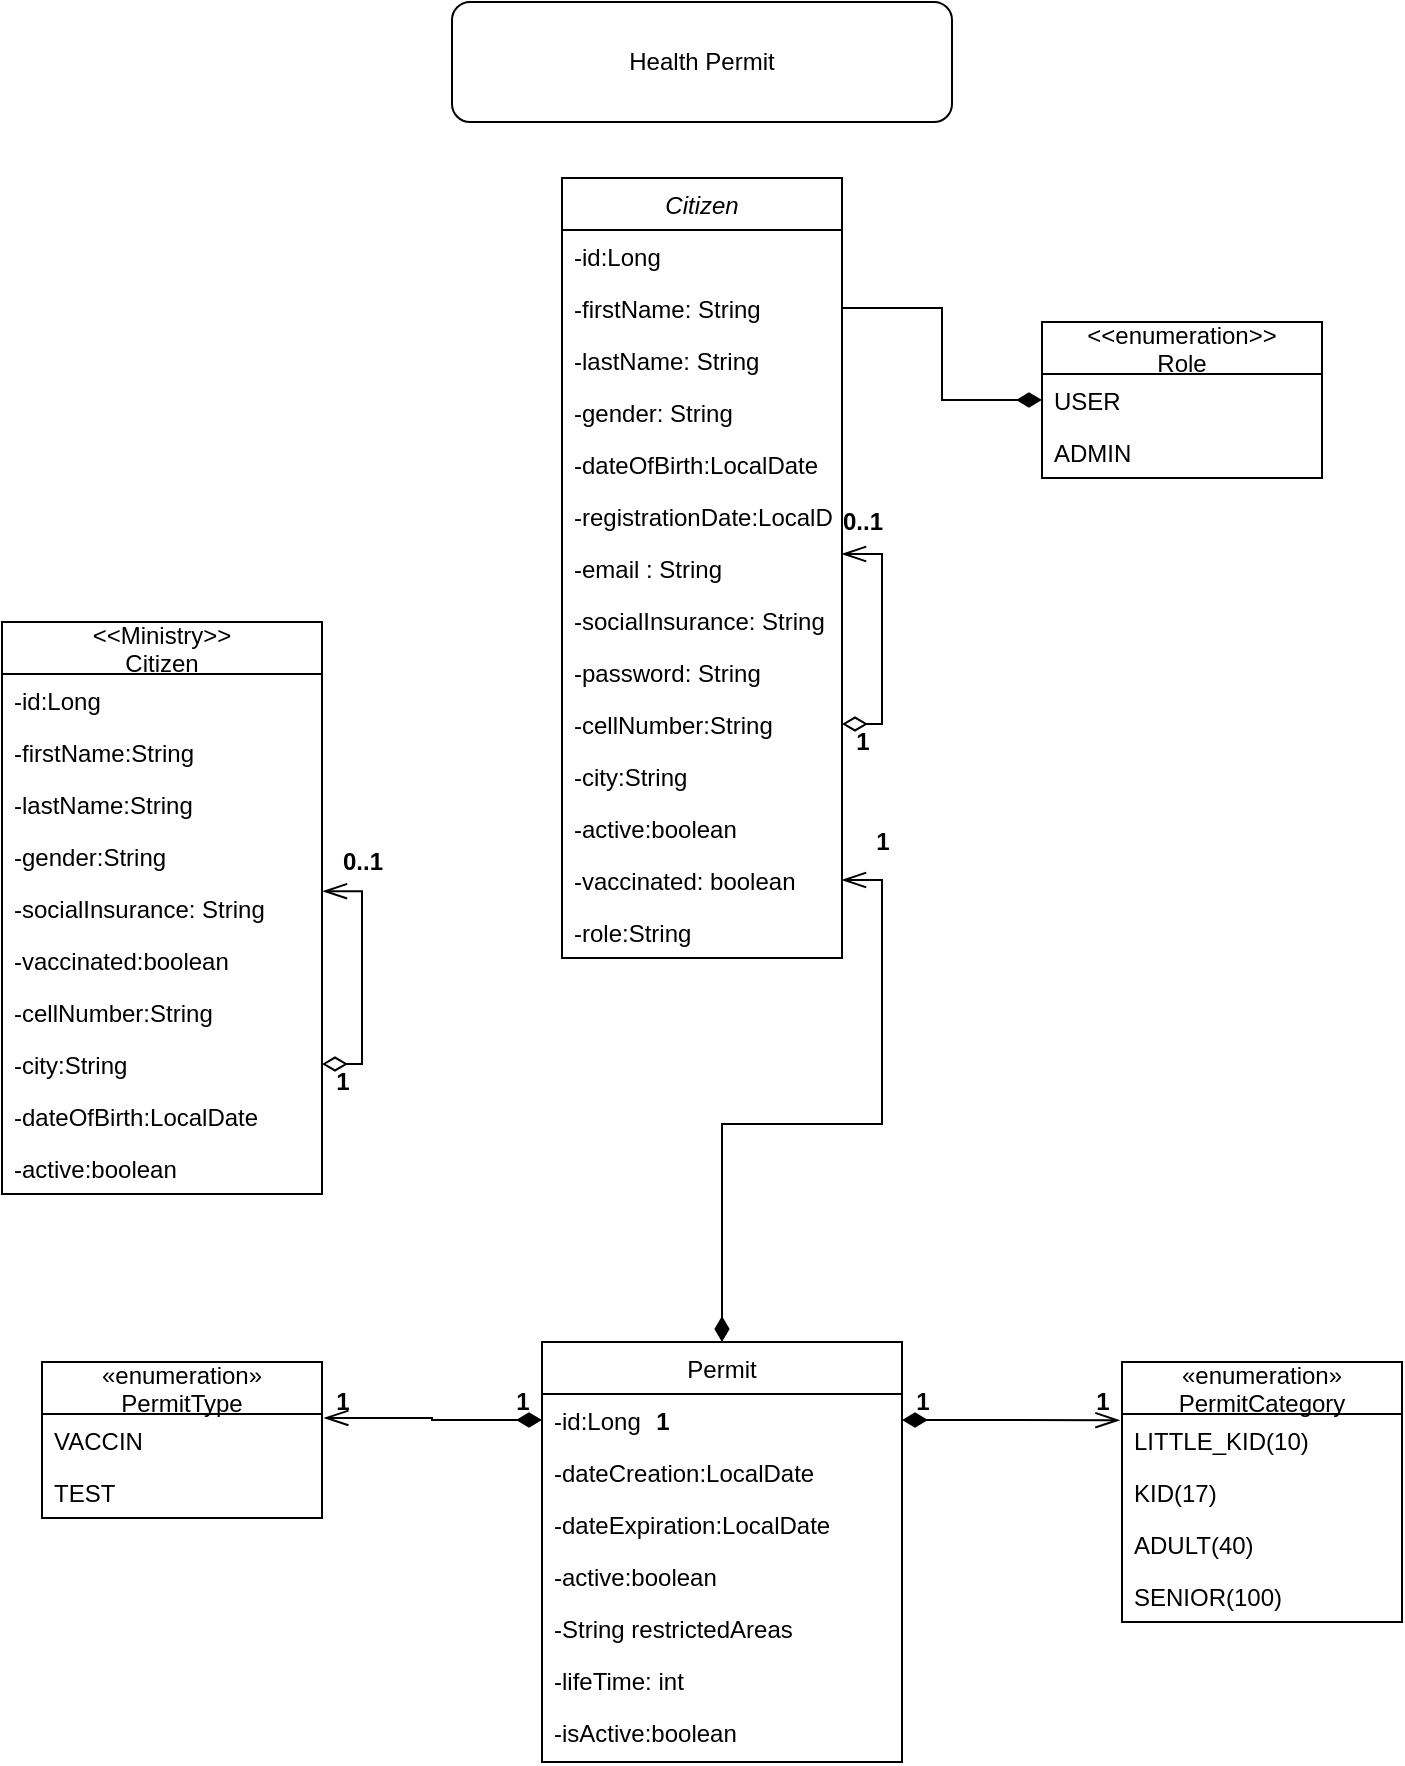 <mxfile version="14.6.3" type="device"><diagram id="C5RBs43oDa-KdzZeNtuy" name="Page-1"><mxGraphModel dx="1038" dy="1660" grid="1" gridSize="10" guides="1" tooltips="1" connect="1" arrows="1" fold="1" page="1" pageScale="1" pageWidth="827" pageHeight="1169" math="0" shadow="0"><root><mxCell id="WIyWlLk6GJQsqaUBKTNV-0"/><mxCell id="WIyWlLk6GJQsqaUBKTNV-1" parent="WIyWlLk6GJQsqaUBKTNV-0"/><mxCell id="zkfFHV4jXpPFQw0GAbJ--0" value="Citizen&#10;" style="swimlane;fontStyle=2;align=center;verticalAlign=top;childLayout=stackLayout;horizontal=1;startSize=26;horizontalStack=0;resizeParent=1;resizeLast=0;collapsible=1;marginBottom=0;rounded=0;shadow=0;strokeWidth=1;" parent="WIyWlLk6GJQsqaUBKTNV-1" vertex="1"><mxGeometry x="360" y="-312" width="140" height="390" as="geometry"><mxRectangle x="230" y="140" width="160" height="26" as="alternateBounds"/></mxGeometry></mxCell><mxCell id="zkfFHV4jXpPFQw0GAbJ--1" value="-id:Long" style="text;align=left;verticalAlign=top;spacingLeft=4;spacingRight=4;overflow=hidden;rotatable=0;points=[[0,0.5],[1,0.5]];portConstraint=eastwest;" parent="zkfFHV4jXpPFQw0GAbJ--0" vertex="1"><mxGeometry y="26" width="140" height="26" as="geometry"/></mxCell><mxCell id="2YdecgAWM0gOLdA8qwO8-24" value="-firstName: String" style="text;align=left;verticalAlign=top;spacingLeft=4;spacingRight=4;overflow=hidden;rotatable=0;points=[[0,0.5],[1,0.5]];portConstraint=eastwest;" parent="zkfFHV4jXpPFQw0GAbJ--0" vertex="1"><mxGeometry y="52" width="140" height="26" as="geometry"/></mxCell><mxCell id="zkfFHV4jXpPFQw0GAbJ--2" value="-lastName: String" style="text;align=left;verticalAlign=top;spacingLeft=4;spacingRight=4;overflow=hidden;rotatable=0;points=[[0,0.5],[1,0.5]];portConstraint=eastwest;rounded=0;shadow=0;html=0;" parent="zkfFHV4jXpPFQw0GAbJ--0" vertex="1"><mxGeometry y="78" width="140" height="26" as="geometry"/></mxCell><mxCell id="zkfFHV4jXpPFQw0GAbJ--3" value="-gender: String" style="text;align=left;verticalAlign=top;spacingLeft=4;spacingRight=4;overflow=hidden;rotatable=0;points=[[0,0.5],[1,0.5]];portConstraint=eastwest;rounded=0;shadow=0;html=0;" parent="zkfFHV4jXpPFQw0GAbJ--0" vertex="1"><mxGeometry y="104" width="140" height="26" as="geometry"/></mxCell><mxCell id="2YdecgAWM0gOLdA8qwO8-7" value="-dateOfBirth:LocalDate" style="text;align=left;verticalAlign=top;spacingLeft=4;spacingRight=4;overflow=hidden;rotatable=0;points=[[0,0.5],[1,0.5]];portConstraint=eastwest;rounded=0;shadow=0;html=0;" parent="zkfFHV4jXpPFQw0GAbJ--0" vertex="1"><mxGeometry y="130" width="140" height="26" as="geometry"/></mxCell><mxCell id="KudnT3MUNTqgTPVOmRfX-0" value="-registrationDate:LocalDate" style="text;align=left;verticalAlign=top;spacingLeft=4;spacingRight=4;overflow=hidden;rotatable=0;points=[[0,0.5],[1,0.5]];portConstraint=eastwest;rounded=0;shadow=0;html=0;" parent="zkfFHV4jXpPFQw0GAbJ--0" vertex="1"><mxGeometry y="156" width="140" height="26" as="geometry"/></mxCell><mxCell id="2YdecgAWM0gOLdA8qwO8-19" value="-email : String" style="text;align=left;verticalAlign=top;spacingLeft=4;spacingRight=4;overflow=hidden;rotatable=0;points=[[0,0.5],[1,0.5]];portConstraint=eastwest;rounded=0;shadow=0;html=0;" parent="zkfFHV4jXpPFQw0GAbJ--0" vertex="1"><mxGeometry y="182" width="140" height="26" as="geometry"/></mxCell><mxCell id="IPCPrirVDOczmFAomlfk-0" value="-socialInsurance: String" style="text;align=left;verticalAlign=top;spacingLeft=4;spacingRight=4;overflow=hidden;rotatable=0;points=[[0,0.5],[1,0.5]];portConstraint=eastwest;rounded=0;shadow=0;html=0;" parent="zkfFHV4jXpPFQw0GAbJ--0" vertex="1"><mxGeometry y="208" width="140" height="26" as="geometry"/></mxCell><mxCell id="2YdecgAWM0gOLdA8qwO8-21" value="-password: String" style="text;align=left;verticalAlign=top;spacingLeft=4;spacingRight=4;overflow=hidden;rotatable=0;points=[[0,0.5],[1,0.5]];portConstraint=eastwest;rounded=0;shadow=0;html=0;" parent="zkfFHV4jXpPFQw0GAbJ--0" vertex="1"><mxGeometry y="234" width="140" height="26" as="geometry"/></mxCell><mxCell id="XMtg-7VGJ0U9bUv9E2oJ-0" style="edgeStyle=orthogonalEdgeStyle;rounded=0;orthogonalLoop=1;jettySize=auto;html=1;exitX=1;exitY=0.5;exitDx=0;exitDy=0;entryX=1;entryY=0.231;entryDx=0;entryDy=0;entryPerimeter=0;endArrow=openThin;endFill=0;startArrow=diamondThin;startFill=0;endSize=10;startSize=10;" parent="zkfFHV4jXpPFQw0GAbJ--0" source="2YdecgAWM0gOLdA8qwO8-22" target="2YdecgAWM0gOLdA8qwO8-19" edge="1"><mxGeometry relative="1" as="geometry"/></mxCell><mxCell id="2YdecgAWM0gOLdA8qwO8-22" value="-cellNumber:String" style="text;align=left;verticalAlign=top;spacingLeft=4;spacingRight=4;overflow=hidden;rotatable=0;points=[[0,0.5],[1,0.5]];portConstraint=eastwest;rounded=0;shadow=0;html=0;" parent="zkfFHV4jXpPFQw0GAbJ--0" vertex="1"><mxGeometry y="260" width="140" height="26" as="geometry"/></mxCell><mxCell id="2YdecgAWM0gOLdA8qwO8-23" value="-city:String" style="text;align=left;verticalAlign=top;spacingLeft=4;spacingRight=4;overflow=hidden;rotatable=0;points=[[0,0.5],[1,0.5]];portConstraint=eastwest;rounded=0;shadow=0;html=0;" parent="zkfFHV4jXpPFQw0GAbJ--0" vertex="1"><mxGeometry y="286" width="140" height="26" as="geometry"/></mxCell><mxCell id="SI8S9B_TXO3nSHIbqF5B-1" value="-active:boolean" style="text;align=left;verticalAlign=top;spacingLeft=4;spacingRight=4;overflow=hidden;rotatable=0;points=[[0,0.5],[1,0.5]];portConstraint=eastwest;rounded=0;shadow=0;html=0;" parent="zkfFHV4jXpPFQw0GAbJ--0" vertex="1"><mxGeometry y="312" width="140" height="26" as="geometry"/></mxCell><mxCell id="IPCPrirVDOczmFAomlfk-1" value="-vaccinated: boolean" style="text;align=left;verticalAlign=top;spacingLeft=4;spacingRight=4;overflow=hidden;rotatable=0;points=[[0,0.5],[1,0.5]];portConstraint=eastwest;rounded=0;shadow=0;html=0;" parent="zkfFHV4jXpPFQw0GAbJ--0" vertex="1"><mxGeometry y="338" width="140" height="26" as="geometry"/></mxCell><mxCell id="IPCPrirVDOczmFAomlfk-14" value="-role:String&#10;" style="text;align=left;verticalAlign=top;spacingLeft=4;spacingRight=4;overflow=hidden;rotatable=0;points=[[0,0.5],[1,0.5]];portConstraint=eastwest;rounded=0;shadow=0;html=0;" parent="zkfFHV4jXpPFQw0GAbJ--0" vertex="1"><mxGeometry y="364" width="140" height="26" as="geometry"/></mxCell><mxCell id="2YdecgAWM0gOLdA8qwO8-36" style="edgeStyle=orthogonalEdgeStyle;rounded=0;orthogonalLoop=1;jettySize=auto;html=1;exitX=0.5;exitY=0;exitDx=0;exitDy=0;entryX=1;entryY=0.5;entryDx=0;entryDy=0;endArrow=openThin;endFill=0;endSize=10;startArrow=diamondThin;startFill=1;startSize=10;" parent="WIyWlLk6GJQsqaUBKTNV-1" source="zkfFHV4jXpPFQw0GAbJ--17" target="IPCPrirVDOczmFAomlfk-1" edge="1"><mxGeometry relative="1" as="geometry"/></mxCell><mxCell id="zkfFHV4jXpPFQw0GAbJ--17" value="Permit&#10;" style="swimlane;fontStyle=0;align=center;verticalAlign=top;childLayout=stackLayout;horizontal=1;startSize=26;horizontalStack=0;resizeParent=1;resizeLast=0;collapsible=1;marginBottom=0;rounded=0;shadow=0;strokeWidth=1;" parent="WIyWlLk6GJQsqaUBKTNV-1" vertex="1"><mxGeometry x="350" y="270" width="180" height="210" as="geometry"><mxRectangle x="550" y="140" width="160" height="26" as="alternateBounds"/></mxGeometry></mxCell><mxCell id="zkfFHV4jXpPFQw0GAbJ--18" value="-id:Long" style="text;align=left;verticalAlign=top;spacingLeft=4;spacingRight=4;overflow=hidden;rotatable=0;points=[[0,0.5],[1,0.5]];portConstraint=eastwest;" parent="zkfFHV4jXpPFQw0GAbJ--17" vertex="1"><mxGeometry y="26" width="180" height="26" as="geometry"/></mxCell><mxCell id="Atl8CP91e84g7DjUJ5gc-3" value="-dateCreation:LocalDate" style="text;align=left;verticalAlign=top;spacingLeft=4;spacingRight=4;overflow=hidden;rotatable=0;points=[[0,0.5],[1,0.5]];portConstraint=eastwest;" parent="zkfFHV4jXpPFQw0GAbJ--17" vertex="1"><mxGeometry y="52" width="180" height="26" as="geometry"/></mxCell><mxCell id="iTO6m2YtTncSk8vSt5DD-1" value="-dateExpiration:LocalDate" style="text;align=left;verticalAlign=top;spacingLeft=4;spacingRight=4;overflow=hidden;rotatable=0;points=[[0,0.5],[1,0.5]];portConstraint=eastwest;" parent="zkfFHV4jXpPFQw0GAbJ--17" vertex="1"><mxGeometry y="78" width="180" height="26" as="geometry"/></mxCell><mxCell id="SI8S9B_TXO3nSHIbqF5B-0" value="-active:boolean" style="text;align=left;verticalAlign=top;spacingLeft=4;spacingRight=4;overflow=hidden;rotatable=0;points=[[0,0.5],[1,0.5]];portConstraint=eastwest;" parent="zkfFHV4jXpPFQw0GAbJ--17" vertex="1"><mxGeometry y="104" width="180" height="26" as="geometry"/></mxCell><mxCell id="2YdecgAWM0gOLdA8qwO8-62" value="-String restrictedAreas" style="text;align=left;verticalAlign=top;spacingLeft=4;spacingRight=4;overflow=hidden;rotatable=0;points=[[0,0.5],[1,0.5]];portConstraint=eastwest;rounded=0;shadow=0;html=0;" parent="zkfFHV4jXpPFQw0GAbJ--17" vertex="1"><mxGeometry y="130" width="180" height="26" as="geometry"/></mxCell><mxCell id="iTO6m2YtTncSk8vSt5DD-0" value="-lifeTime: int" style="text;align=left;verticalAlign=top;spacingLeft=4;spacingRight=4;overflow=hidden;rotatable=0;points=[[0,0.5],[1,0.5]];portConstraint=eastwest;rounded=0;shadow=0;html=0;" parent="zkfFHV4jXpPFQw0GAbJ--17" vertex="1"><mxGeometry y="156" width="180" height="26" as="geometry"/></mxCell><mxCell id="DVvplLNwC_QSXVz0oPDe-0" value="-isActive:boolean" style="text;align=left;verticalAlign=top;spacingLeft=4;spacingRight=4;overflow=hidden;rotatable=0;points=[[0,0.5],[1,0.5]];portConstraint=eastwest;rounded=0;shadow=0;html=0;" parent="zkfFHV4jXpPFQw0GAbJ--17" vertex="1"><mxGeometry y="182" width="180" height="26" as="geometry"/></mxCell><mxCell id="2YdecgAWM0gOLdA8qwO8-25" value="«enumeration»&#10;PermitCategory" style="swimlane;fontStyle=0;childLayout=stackLayout;horizontal=1;startSize=26;fillColor=none;horizontalStack=0;resizeParent=1;resizeParentMax=0;resizeLast=0;collapsible=1;marginBottom=0;" parent="WIyWlLk6GJQsqaUBKTNV-1" vertex="1"><mxGeometry x="640" y="280" width="140" height="130" as="geometry"/></mxCell><mxCell id="2YdecgAWM0gOLdA8qwO8-26" value="LITTLE_KID(10)" style="text;strokeColor=none;fillColor=none;align=left;verticalAlign=top;spacingLeft=4;spacingRight=4;overflow=hidden;rotatable=0;points=[[0,0.5],[1,0.5]];portConstraint=eastwest;" parent="2YdecgAWM0gOLdA8qwO8-25" vertex="1"><mxGeometry y="26" width="140" height="26" as="geometry"/></mxCell><mxCell id="2YdecgAWM0gOLdA8qwO8-28" value="KID(17)" style="text;strokeColor=none;fillColor=none;align=left;verticalAlign=top;spacingLeft=4;spacingRight=4;overflow=hidden;rotatable=0;points=[[0,0.5],[1,0.5]];portConstraint=eastwest;" parent="2YdecgAWM0gOLdA8qwO8-25" vertex="1"><mxGeometry y="52" width="140" height="26" as="geometry"/></mxCell><mxCell id="2YdecgAWM0gOLdA8qwO8-29" value="ADULT(40)" style="text;strokeColor=none;fillColor=none;align=left;verticalAlign=top;spacingLeft=4;spacingRight=4;overflow=hidden;rotatable=0;points=[[0,0.5],[1,0.5]];portConstraint=eastwest;" parent="2YdecgAWM0gOLdA8qwO8-25" vertex="1"><mxGeometry y="78" width="140" height="26" as="geometry"/></mxCell><mxCell id="2YdecgAWM0gOLdA8qwO8-30" value="SENIOR(100)" style="text;strokeColor=none;fillColor=none;align=left;verticalAlign=top;spacingLeft=4;spacingRight=4;overflow=hidden;rotatable=0;points=[[0,0.5],[1,0.5]];portConstraint=eastwest;" parent="2YdecgAWM0gOLdA8qwO8-25" vertex="1"><mxGeometry y="104" width="140" height="26" as="geometry"/></mxCell><mxCell id="2YdecgAWM0gOLdA8qwO8-32" value="&lt;b&gt;1&lt;/b&gt;" style="text;html=1;align=center;verticalAlign=middle;resizable=0;points=[];autosize=1;" parent="WIyWlLk6GJQsqaUBKTNV-1" vertex="1"><mxGeometry x="530" y="290" width="20" height="20" as="geometry"/></mxCell><mxCell id="2YdecgAWM0gOLdA8qwO8-33" value="&lt;b&gt;1&lt;/b&gt;" style="text;html=1;align=center;verticalAlign=middle;resizable=0;points=[];autosize=1;" parent="WIyWlLk6GJQsqaUBKTNV-1" vertex="1"><mxGeometry x="620" y="290" width="20" height="20" as="geometry"/></mxCell><mxCell id="2YdecgAWM0gOLdA8qwO8-38" value="&lt;b&gt;&lt;font style=&quot;font-size: 12px&quot;&gt;1&lt;/font&gt;&lt;/b&gt;" style="text;html=1;align=center;verticalAlign=middle;resizable=0;points=[];autosize=1;" parent="WIyWlLk6GJQsqaUBKTNV-1" vertex="1"><mxGeometry x="400" y="300" width="20" height="20" as="geometry"/></mxCell><mxCell id="2YdecgAWM0gOLdA8qwO8-39" value="&lt;b&gt;1&lt;/b&gt;" style="text;html=1;align=center;verticalAlign=middle;resizable=0;points=[];autosize=1;" parent="WIyWlLk6GJQsqaUBKTNV-1" vertex="1"><mxGeometry x="510" y="10" width="20" height="20" as="geometry"/></mxCell><mxCell id="2YdecgAWM0gOLdA8qwO8-43" value="Health Permit" style="rounded=1;whiteSpace=wrap;html=1;" parent="WIyWlLk6GJQsqaUBKTNV-1" vertex="1"><mxGeometry x="305" y="-400" width="250" height="60" as="geometry"/></mxCell><mxCell id="2YdecgAWM0gOLdA8qwO8-45" value="&lt;&lt;Ministry&gt;&gt;&#10;Citizen" style="swimlane;fontStyle=0;childLayout=stackLayout;horizontal=1;startSize=26;fillColor=none;horizontalStack=0;resizeParent=1;resizeParentMax=0;resizeLast=0;collapsible=1;marginBottom=0;" parent="WIyWlLk6GJQsqaUBKTNV-1" vertex="1"><mxGeometry x="80" y="-90" width="160" height="286" as="geometry"/></mxCell><mxCell id="2YdecgAWM0gOLdA8qwO8-46" value="-id:Long" style="text;strokeColor=none;fillColor=none;align=left;verticalAlign=top;spacingLeft=4;spacingRight=4;overflow=hidden;rotatable=0;points=[[0,0.5],[1,0.5]];portConstraint=eastwest;" parent="2YdecgAWM0gOLdA8qwO8-45" vertex="1"><mxGeometry y="26" width="160" height="26" as="geometry"/></mxCell><mxCell id="E3MmlT2KIed2UAcMcLsB-8" value="-firstName:String" style="text;strokeColor=none;fillColor=none;align=left;verticalAlign=top;spacingLeft=4;spacingRight=4;overflow=hidden;rotatable=0;points=[[0,0.5],[1,0.5]];portConstraint=eastwest;" parent="2YdecgAWM0gOLdA8qwO8-45" vertex="1"><mxGeometry y="52" width="160" height="26" as="geometry"/></mxCell><mxCell id="E3MmlT2KIed2UAcMcLsB-9" value="-lastName:String" style="text;strokeColor=none;fillColor=none;align=left;verticalAlign=top;spacingLeft=4;spacingRight=4;overflow=hidden;rotatable=0;points=[[0,0.5],[1,0.5]];portConstraint=eastwest;" parent="2YdecgAWM0gOLdA8qwO8-45" vertex="1"><mxGeometry y="78" width="160" height="26" as="geometry"/></mxCell><mxCell id="fegwIIt_v4Sm5YOLe44L-0" value="-gender:String" style="text;strokeColor=none;fillColor=none;align=left;verticalAlign=top;spacingLeft=4;spacingRight=4;overflow=hidden;rotatable=0;points=[[0,0.5],[1,0.5]];portConstraint=eastwest;" vertex="1" parent="2YdecgAWM0gOLdA8qwO8-45"><mxGeometry y="104" width="160" height="26" as="geometry"/></mxCell><mxCell id="Atl8CP91e84g7DjUJ5gc-0" value="-socialInsurance: String&#10;" style="text;strokeColor=none;fillColor=none;align=left;verticalAlign=top;spacingLeft=4;spacingRight=4;overflow=hidden;rotatable=0;points=[[0,0.5],[1,0.5]];portConstraint=eastwest;" parent="2YdecgAWM0gOLdA8qwO8-45" vertex="1"><mxGeometry y="130" width="160" height="26" as="geometry"/></mxCell><mxCell id="fegwIIt_v4Sm5YOLe44L-1" value="-vaccinated:boolean" style="text;strokeColor=none;fillColor=none;align=left;verticalAlign=top;spacingLeft=4;spacingRight=4;overflow=hidden;rotatable=0;points=[[0,0.5],[1,0.5]];portConstraint=eastwest;" vertex="1" parent="2YdecgAWM0gOLdA8qwO8-45"><mxGeometry y="156" width="160" height="26" as="geometry"/></mxCell><mxCell id="SI8S9B_TXO3nSHIbqF5B-4" value="-cellNumber:String" style="text;strokeColor=none;fillColor=none;align=left;verticalAlign=top;spacingLeft=4;spacingRight=4;overflow=hidden;rotatable=0;points=[[0,0.5],[1,0.5]];portConstraint=eastwest;" parent="2YdecgAWM0gOLdA8qwO8-45" vertex="1"><mxGeometry y="182" width="160" height="26" as="geometry"/></mxCell><mxCell id="fegwIIt_v4Sm5YOLe44L-7" style="edgeStyle=orthogonalEdgeStyle;rounded=0;orthogonalLoop=1;jettySize=auto;html=1;exitX=1;exitY=0.5;exitDx=0;exitDy=0;entryX=1.003;entryY=0.177;entryDx=0;entryDy=0;entryPerimeter=0;endArrow=openThin;endFill=0;startArrow=diamondThin;startFill=0;endSize=10;startSize=10;" edge="1" parent="2YdecgAWM0gOLdA8qwO8-45" source="fegwIIt_v4Sm5YOLe44L-4" target="Atl8CP91e84g7DjUJ5gc-0"><mxGeometry relative="1" as="geometry"/></mxCell><mxCell id="fegwIIt_v4Sm5YOLe44L-4" value="-city:String" style="text;strokeColor=none;fillColor=none;align=left;verticalAlign=top;spacingLeft=4;spacingRight=4;overflow=hidden;rotatable=0;points=[[0,0.5],[1,0.5]];portConstraint=eastwest;" vertex="1" parent="2YdecgAWM0gOLdA8qwO8-45"><mxGeometry y="208" width="160" height="26" as="geometry"/></mxCell><mxCell id="fegwIIt_v4Sm5YOLe44L-6" value="-dateOfBirth:LocalDate&#10;" style="text;strokeColor=none;fillColor=none;align=left;verticalAlign=top;spacingLeft=4;spacingRight=4;overflow=hidden;rotatable=0;points=[[0,0.5],[1,0.5]];portConstraint=eastwest;" vertex="1" parent="2YdecgAWM0gOLdA8qwO8-45"><mxGeometry y="234" width="160" height="26" as="geometry"/></mxCell><mxCell id="Atl8CP91e84g7DjUJ5gc-1" value="-active:boolean" style="text;strokeColor=none;fillColor=none;align=left;verticalAlign=top;spacingLeft=4;spacingRight=4;overflow=hidden;rotatable=0;points=[[0,0.5],[1,0.5]];portConstraint=eastwest;" parent="2YdecgAWM0gOLdA8qwO8-45" vertex="1"><mxGeometry y="260" width="160" height="26" as="geometry"/></mxCell><mxCell id="IPCPrirVDOczmFAomlfk-2" value="«enumeration»&#10;PermitType" style="swimlane;fontStyle=0;childLayout=stackLayout;horizontal=1;startSize=26;fillColor=none;horizontalStack=0;resizeParent=1;resizeParentMax=0;resizeLast=0;collapsible=1;marginBottom=0;" parent="WIyWlLk6GJQsqaUBKTNV-1" vertex="1"><mxGeometry x="100" y="280" width="140" height="78" as="geometry"/></mxCell><mxCell id="IPCPrirVDOczmFAomlfk-3" value="VACCIN" style="text;strokeColor=none;fillColor=none;align=left;verticalAlign=top;spacingLeft=4;spacingRight=4;overflow=hidden;rotatable=0;points=[[0,0.5],[1,0.5]];portConstraint=eastwest;" parent="IPCPrirVDOczmFAomlfk-2" vertex="1"><mxGeometry y="26" width="140" height="26" as="geometry"/></mxCell><mxCell id="IPCPrirVDOczmFAomlfk-4" value="TEST&#10;" style="text;strokeColor=none;fillColor=none;align=left;verticalAlign=top;spacingLeft=4;spacingRight=4;overflow=hidden;rotatable=0;points=[[0,0.5],[1,0.5]];portConstraint=eastwest;" parent="IPCPrirVDOczmFAomlfk-2" vertex="1"><mxGeometry y="52" width="140" height="26" as="geometry"/></mxCell><mxCell id="IPCPrirVDOczmFAomlfk-12" value="&lt;b&gt;1&lt;/b&gt;" style="text;html=1;align=center;verticalAlign=middle;resizable=0;points=[];autosize=1;" parent="WIyWlLk6GJQsqaUBKTNV-1" vertex="1"><mxGeometry x="330" y="290" width="20" height="20" as="geometry"/></mxCell><mxCell id="XMtg-7VGJ0U9bUv9E2oJ-1" value="&lt;b&gt;1&lt;/b&gt;" style="text;html=1;align=center;verticalAlign=middle;resizable=0;points=[];autosize=1;" parent="WIyWlLk6GJQsqaUBKTNV-1" vertex="1"><mxGeometry x="500" y="-40" width="20" height="20" as="geometry"/></mxCell><mxCell id="XMtg-7VGJ0U9bUv9E2oJ-2" value="&lt;b&gt;0..1&lt;/b&gt;" style="text;html=1;align=center;verticalAlign=middle;resizable=0;points=[];autosize=1;" parent="WIyWlLk6GJQsqaUBKTNV-1" vertex="1"><mxGeometry x="490" y="-150" width="40" height="20" as="geometry"/></mxCell><mxCell id="E3MmlT2KIed2UAcMcLsB-4" style="edgeStyle=orthogonalEdgeStyle;rounded=0;orthogonalLoop=1;jettySize=auto;html=1;exitX=0;exitY=0.5;exitDx=0;exitDy=0;entryX=1.008;entryY=0.075;entryDx=0;entryDy=0;entryPerimeter=0;startArrow=diamondThin;startFill=1;startSize=10;endArrow=openThin;endFill=0;endSize=10;" parent="WIyWlLk6GJQsqaUBKTNV-1" source="zkfFHV4jXpPFQw0GAbJ--18" target="IPCPrirVDOczmFAomlfk-3" edge="1"><mxGeometry relative="1" as="geometry"/></mxCell><mxCell id="E3MmlT2KIed2UAcMcLsB-5" style="edgeStyle=orthogonalEdgeStyle;rounded=0;orthogonalLoop=1;jettySize=auto;html=1;exitX=1;exitY=0.5;exitDx=0;exitDy=0;entryX=-0.009;entryY=0.12;entryDx=0;entryDy=0;entryPerimeter=0;startArrow=diamondThin;startFill=1;startSize=10;endArrow=openThin;endFill=0;endSize=10;" parent="WIyWlLk6GJQsqaUBKTNV-1" source="zkfFHV4jXpPFQw0GAbJ--18" target="2YdecgAWM0gOLdA8qwO8-26" edge="1"><mxGeometry relative="1" as="geometry"/></mxCell><mxCell id="E3MmlT2KIed2UAcMcLsB-6" value="&lt;b&gt;1&lt;/b&gt;" style="text;html=1;align=center;verticalAlign=middle;resizable=0;points=[];autosize=1;" parent="WIyWlLk6GJQsqaUBKTNV-1" vertex="1"><mxGeometry x="240" y="290" width="20" height="20" as="geometry"/></mxCell><mxCell id="oRuYKctbpG97ACUgHkGJ-0" value="&lt;&lt;enumeration&gt;&gt;&#10;Role" style="swimlane;fontStyle=0;childLayout=stackLayout;horizontal=1;startSize=26;fillColor=none;horizontalStack=0;resizeParent=1;resizeParentMax=0;resizeLast=0;collapsible=1;marginBottom=0;" parent="WIyWlLk6GJQsqaUBKTNV-1" vertex="1"><mxGeometry x="600" y="-240" width="140" height="78" as="geometry"/></mxCell><mxCell id="oRuYKctbpG97ACUgHkGJ-1" value="USER" style="text;strokeColor=none;fillColor=none;align=left;verticalAlign=top;spacingLeft=4;spacingRight=4;overflow=hidden;rotatable=0;points=[[0,0.5],[1,0.5]];portConstraint=eastwest;" parent="oRuYKctbpG97ACUgHkGJ-0" vertex="1"><mxGeometry y="26" width="140" height="26" as="geometry"/></mxCell><mxCell id="oRuYKctbpG97ACUgHkGJ-2" value="ADMIN" style="text;strokeColor=none;fillColor=none;align=left;verticalAlign=top;spacingLeft=4;spacingRight=4;overflow=hidden;rotatable=0;points=[[0,0.5],[1,0.5]];portConstraint=eastwest;" parent="oRuYKctbpG97ACUgHkGJ-0" vertex="1"><mxGeometry y="52" width="140" height="26" as="geometry"/></mxCell><mxCell id="oRuYKctbpG97ACUgHkGJ-5" style="edgeStyle=orthogonalEdgeStyle;rounded=0;orthogonalLoop=1;jettySize=auto;html=1;exitX=1;exitY=0.5;exitDx=0;exitDy=0;entryX=0;entryY=0.5;entryDx=0;entryDy=0;endArrow=diamondThin;endFill=1;endSize=10;" parent="WIyWlLk6GJQsqaUBKTNV-1" source="2YdecgAWM0gOLdA8qwO8-24" target="oRuYKctbpG97ACUgHkGJ-1" edge="1"><mxGeometry relative="1" as="geometry"/></mxCell><mxCell id="fegwIIt_v4Sm5YOLe44L-8" value="&lt;b&gt;0..1&lt;/b&gt;" style="text;html=1;align=center;verticalAlign=middle;resizable=0;points=[];autosize=1;" vertex="1" parent="WIyWlLk6GJQsqaUBKTNV-1"><mxGeometry x="240" y="20" width="40" height="20" as="geometry"/></mxCell><mxCell id="fegwIIt_v4Sm5YOLe44L-9" value="&lt;b&gt;1&lt;/b&gt;" style="text;html=1;align=center;verticalAlign=middle;resizable=0;points=[];autosize=1;" vertex="1" parent="WIyWlLk6GJQsqaUBKTNV-1"><mxGeometry x="240" y="130" width="20" height="20" as="geometry"/></mxCell></root></mxGraphModel></diagram></mxfile>